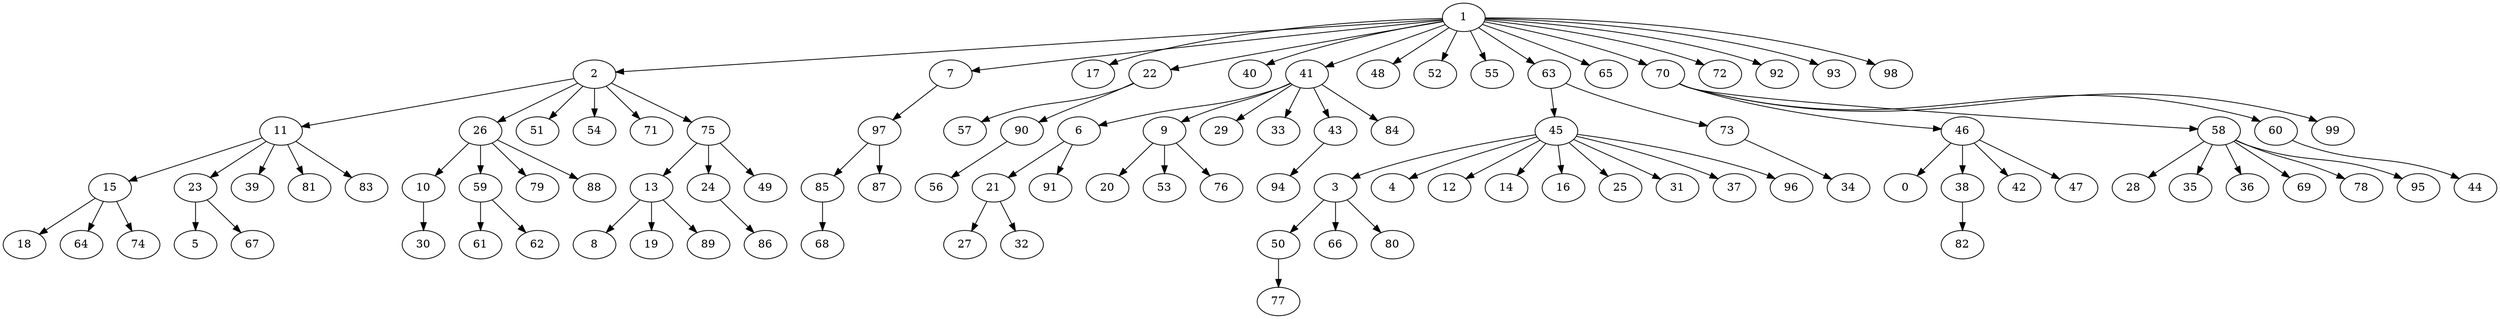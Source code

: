 digraph Geo_100_BFST {
1;2;7;17;22;40;41;48;52;55;63;65;70;72;92;93;98;11;26;51;54;71;75;97;57;90;6;9;29;33;43;84;45;73;46;58;60;99;15;23;39;81;83;10;59;79;88;13;24;49;85;87;56;21;91;20;53;76;94;3;4;12;14;16;25;31;37;96;34;0;38;42;47;28;35;36;69;78;95;44;18;64;74;5;67;30;61;62;8;19;89;86;68;27;32;50;66;80;82;77;1 -> 2;
1 -> 7;
1 -> 17;
1 -> 22;
1 -> 40;
1 -> 41;
1 -> 48;
1 -> 52;
1 -> 55;
1 -> 63;
1 -> 65;
1 -> 70;
1 -> 72;
1 -> 92;
1 -> 93;
1 -> 98;
2 -> 11;
2 -> 26;
2 -> 51;
2 -> 54;
2 -> 71;
2 -> 75;
7 -> 97;
22 -> 57;
22 -> 90;
41 -> 6;
41 -> 9;
41 -> 29;
41 -> 33;
41 -> 43;
41 -> 84;
63 -> 45;
63 -> 73;
70 -> 46;
70 -> 58;
70 -> 60;
70 -> 99;
11 -> 15;
11 -> 23;
11 -> 39;
11 -> 81;
11 -> 83;
26 -> 10;
26 -> 59;
26 -> 79;
26 -> 88;
75 -> 13;
75 -> 24;
75 -> 49;
97 -> 85;
97 -> 87;
90 -> 56;
6 -> 21;
6 -> 91;
9 -> 20;
9 -> 53;
9 -> 76;
43 -> 94;
45 -> 3;
45 -> 4;
45 -> 12;
45 -> 14;
45 -> 16;
45 -> 25;
45 -> 31;
45 -> 37;
45 -> 96;
73 -> 34;
46 -> 0;
46 -> 38;
46 -> 42;
46 -> 47;
58 -> 28;
58 -> 35;
58 -> 36;
58 -> 69;
58 -> 78;
58 -> 95;
60 -> 44;
15 -> 18;
15 -> 64;
15 -> 74;
23 -> 5;
23 -> 67;
10 -> 30;
59 -> 61;
59 -> 62;
13 -> 8;
13 -> 19;
13 -> 89;
24 -> 86;
85 -> 68;
21 -> 27;
21 -> 32;
3 -> 50;
3 -> 66;
3 -> 80;
38 -> 82;
50 -> 77;
}
